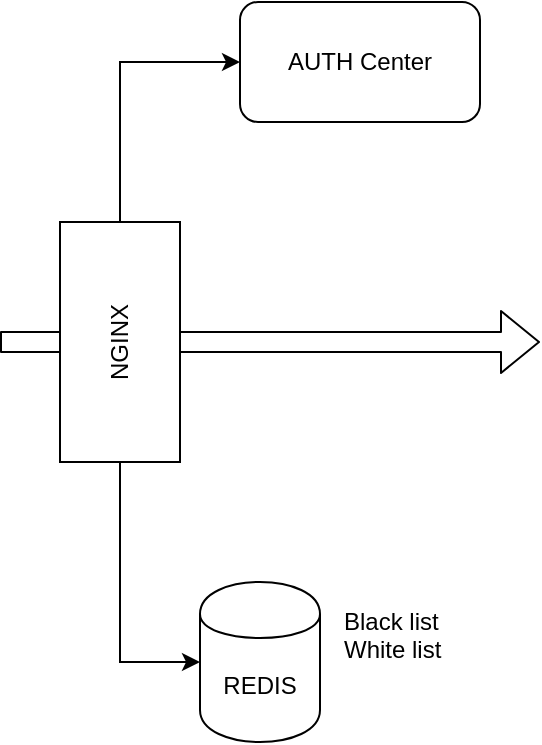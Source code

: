 <mxfile version="10.6.5" type="device"><diagram id="YjjfvUU0F5JsLzTSnBWk" name="Page-1"><mxGraphModel dx="998" dy="582" grid="1" gridSize="10" guides="1" tooltips="1" connect="1" arrows="1" fold="1" page="1" pageScale="1" pageWidth="827" pageHeight="1169" math="0" shadow="0"><root><mxCell id="0"/><mxCell id="1" parent="0"/><mxCell id="_ko5DgSh6YsBhgqzrk0Q-1" value="" style="shape=flexArrow;endArrow=classic;html=1;" edge="1" parent="1"><mxGeometry width="50" height="50" relative="1" as="geometry"><mxPoint x="50" y="270" as="sourcePoint"/><mxPoint x="320" y="270" as="targetPoint"/></mxGeometry></mxCell><mxCell id="_ko5DgSh6YsBhgqzrk0Q-4" style="edgeStyle=orthogonalEdgeStyle;rounded=0;orthogonalLoop=1;jettySize=auto;html=1;exitX=1;exitY=0.5;exitDx=0;exitDy=0;entryX=0;entryY=0.5;entryDx=0;entryDy=0;" edge="1" parent="1" source="_ko5DgSh6YsBhgqzrk0Q-2" target="_ko5DgSh6YsBhgqzrk0Q-3"><mxGeometry relative="1" as="geometry"/></mxCell><mxCell id="_ko5DgSh6YsBhgqzrk0Q-6" style="edgeStyle=orthogonalEdgeStyle;rounded=0;orthogonalLoop=1;jettySize=auto;html=1;exitX=0;exitY=0.5;exitDx=0;exitDy=0;entryX=0;entryY=0.5;entryDx=0;entryDy=0;" edge="1" parent="1" source="_ko5DgSh6YsBhgqzrk0Q-2" target="_ko5DgSh6YsBhgqzrk0Q-5"><mxGeometry relative="1" as="geometry"/></mxCell><mxCell id="_ko5DgSh6YsBhgqzrk0Q-2" value="NGINX" style="rounded=0;whiteSpace=wrap;html=1;rotation=-90;" vertex="1" parent="1"><mxGeometry x="50" y="240" width="120" height="60" as="geometry"/></mxCell><mxCell id="_ko5DgSh6YsBhgqzrk0Q-3" value="AUTH Center" style="rounded=1;whiteSpace=wrap;html=1;" vertex="1" parent="1"><mxGeometry x="170" y="100" width="120" height="60" as="geometry"/></mxCell><mxCell id="_ko5DgSh6YsBhgqzrk0Q-5" value="REDIS" style="shape=cylinder;whiteSpace=wrap;html=1;boundedLbl=1;backgroundOutline=1;" vertex="1" parent="1"><mxGeometry x="150" y="390" width="60" height="80" as="geometry"/></mxCell><mxCell id="_ko5DgSh6YsBhgqzrk0Q-7" value="Black list&lt;br&gt;White list&lt;br&gt;" style="text;html=1;resizable=0;points=[];autosize=1;align=left;verticalAlign=top;spacingTop=-4;" vertex="1" parent="1"><mxGeometry x="220" y="400" width="60" height="30" as="geometry"/></mxCell></root></mxGraphModel></diagram></mxfile>
